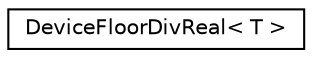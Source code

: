 digraph "Graphical Class Hierarchy"
{
  edge [fontname="Helvetica",fontsize="10",labelfontname="Helvetica",labelfontsize="10"];
  node [fontname="Helvetica",fontsize="10",shape=record];
  rankdir="LR";
  Node0 [label="DeviceFloorDivReal\< T \>",height=0.2,width=0.4,color="black", fillcolor="white", style="filled",URL="$structDeviceFloorDivReal.html"];
}
